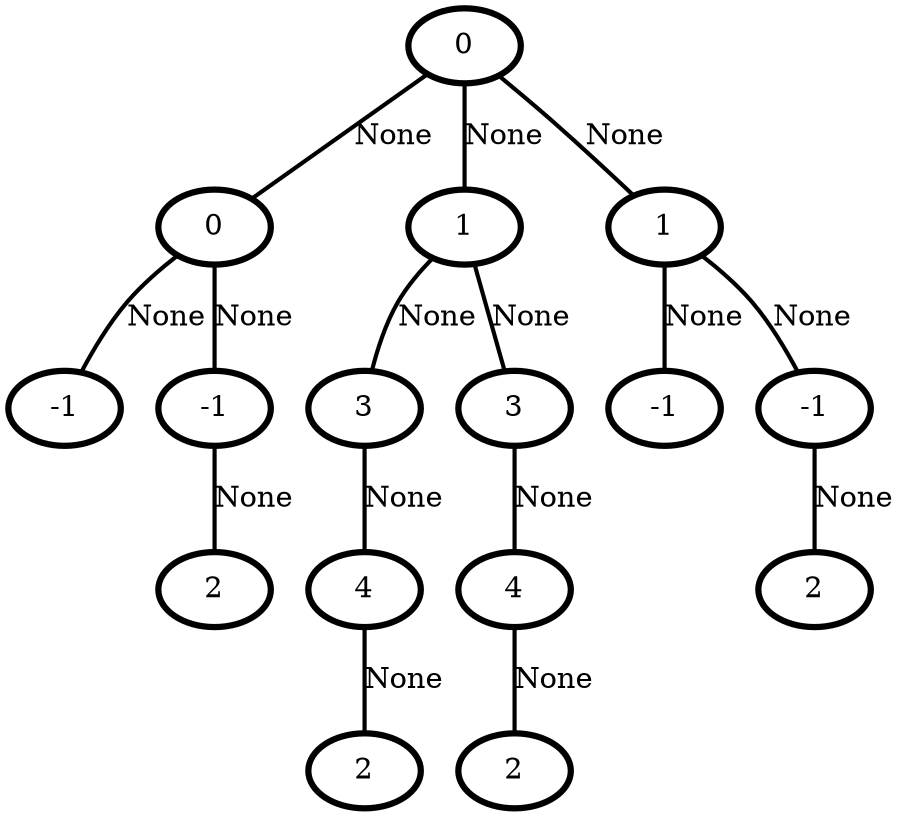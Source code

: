 graph G {
    0 [penwidth=3,label="0"]
    1 [penwidth=3,label="0"]
    2 [penwidth=3,label="1"]
    3 [penwidth=3,label="1"]
    4 [penwidth=3,label="-1"]
    5 [penwidth=3,label="-1"]
    6 [penwidth=3,label="2"]
    7 [penwidth=3,label="-1"]
    8 [penwidth=3,label="-1"]
    9 [penwidth=3,label="2"]
    10 [penwidth=3,label="3"]
    11 [penwidth=3,label="4"]
    12 [penwidth=3,label="2"]
    13 [penwidth=3,label="3"]
    14 [penwidth=3,label="4"]
    15 [penwidth=3,label="2"]

    0--1 [penwidth=2,label="None"]
    1--4 [penwidth=2,label="None"]
    1--5 [penwidth=2,label="None"]
    5--6 [penwidth=2,label="None"]
    0--2 [penwidth=2,label="None"]
    2--10 [penwidth=2,label="None"]
    2--13 [penwidth=2,label="None"]
    10--11 [penwidth=2,label="None"]
    11--12 [penwidth=2,label="None"]
    13--14 [penwidth=2,label="None"]
    14--15 [penwidth=2,label="None"]
    0--3 [penwidth=2,label="None"]
    3--7 [penwidth=2,label="None"]
    3--8 [penwidth=2,label="None"]
    8--9 [penwidth=2,label="None"]
}